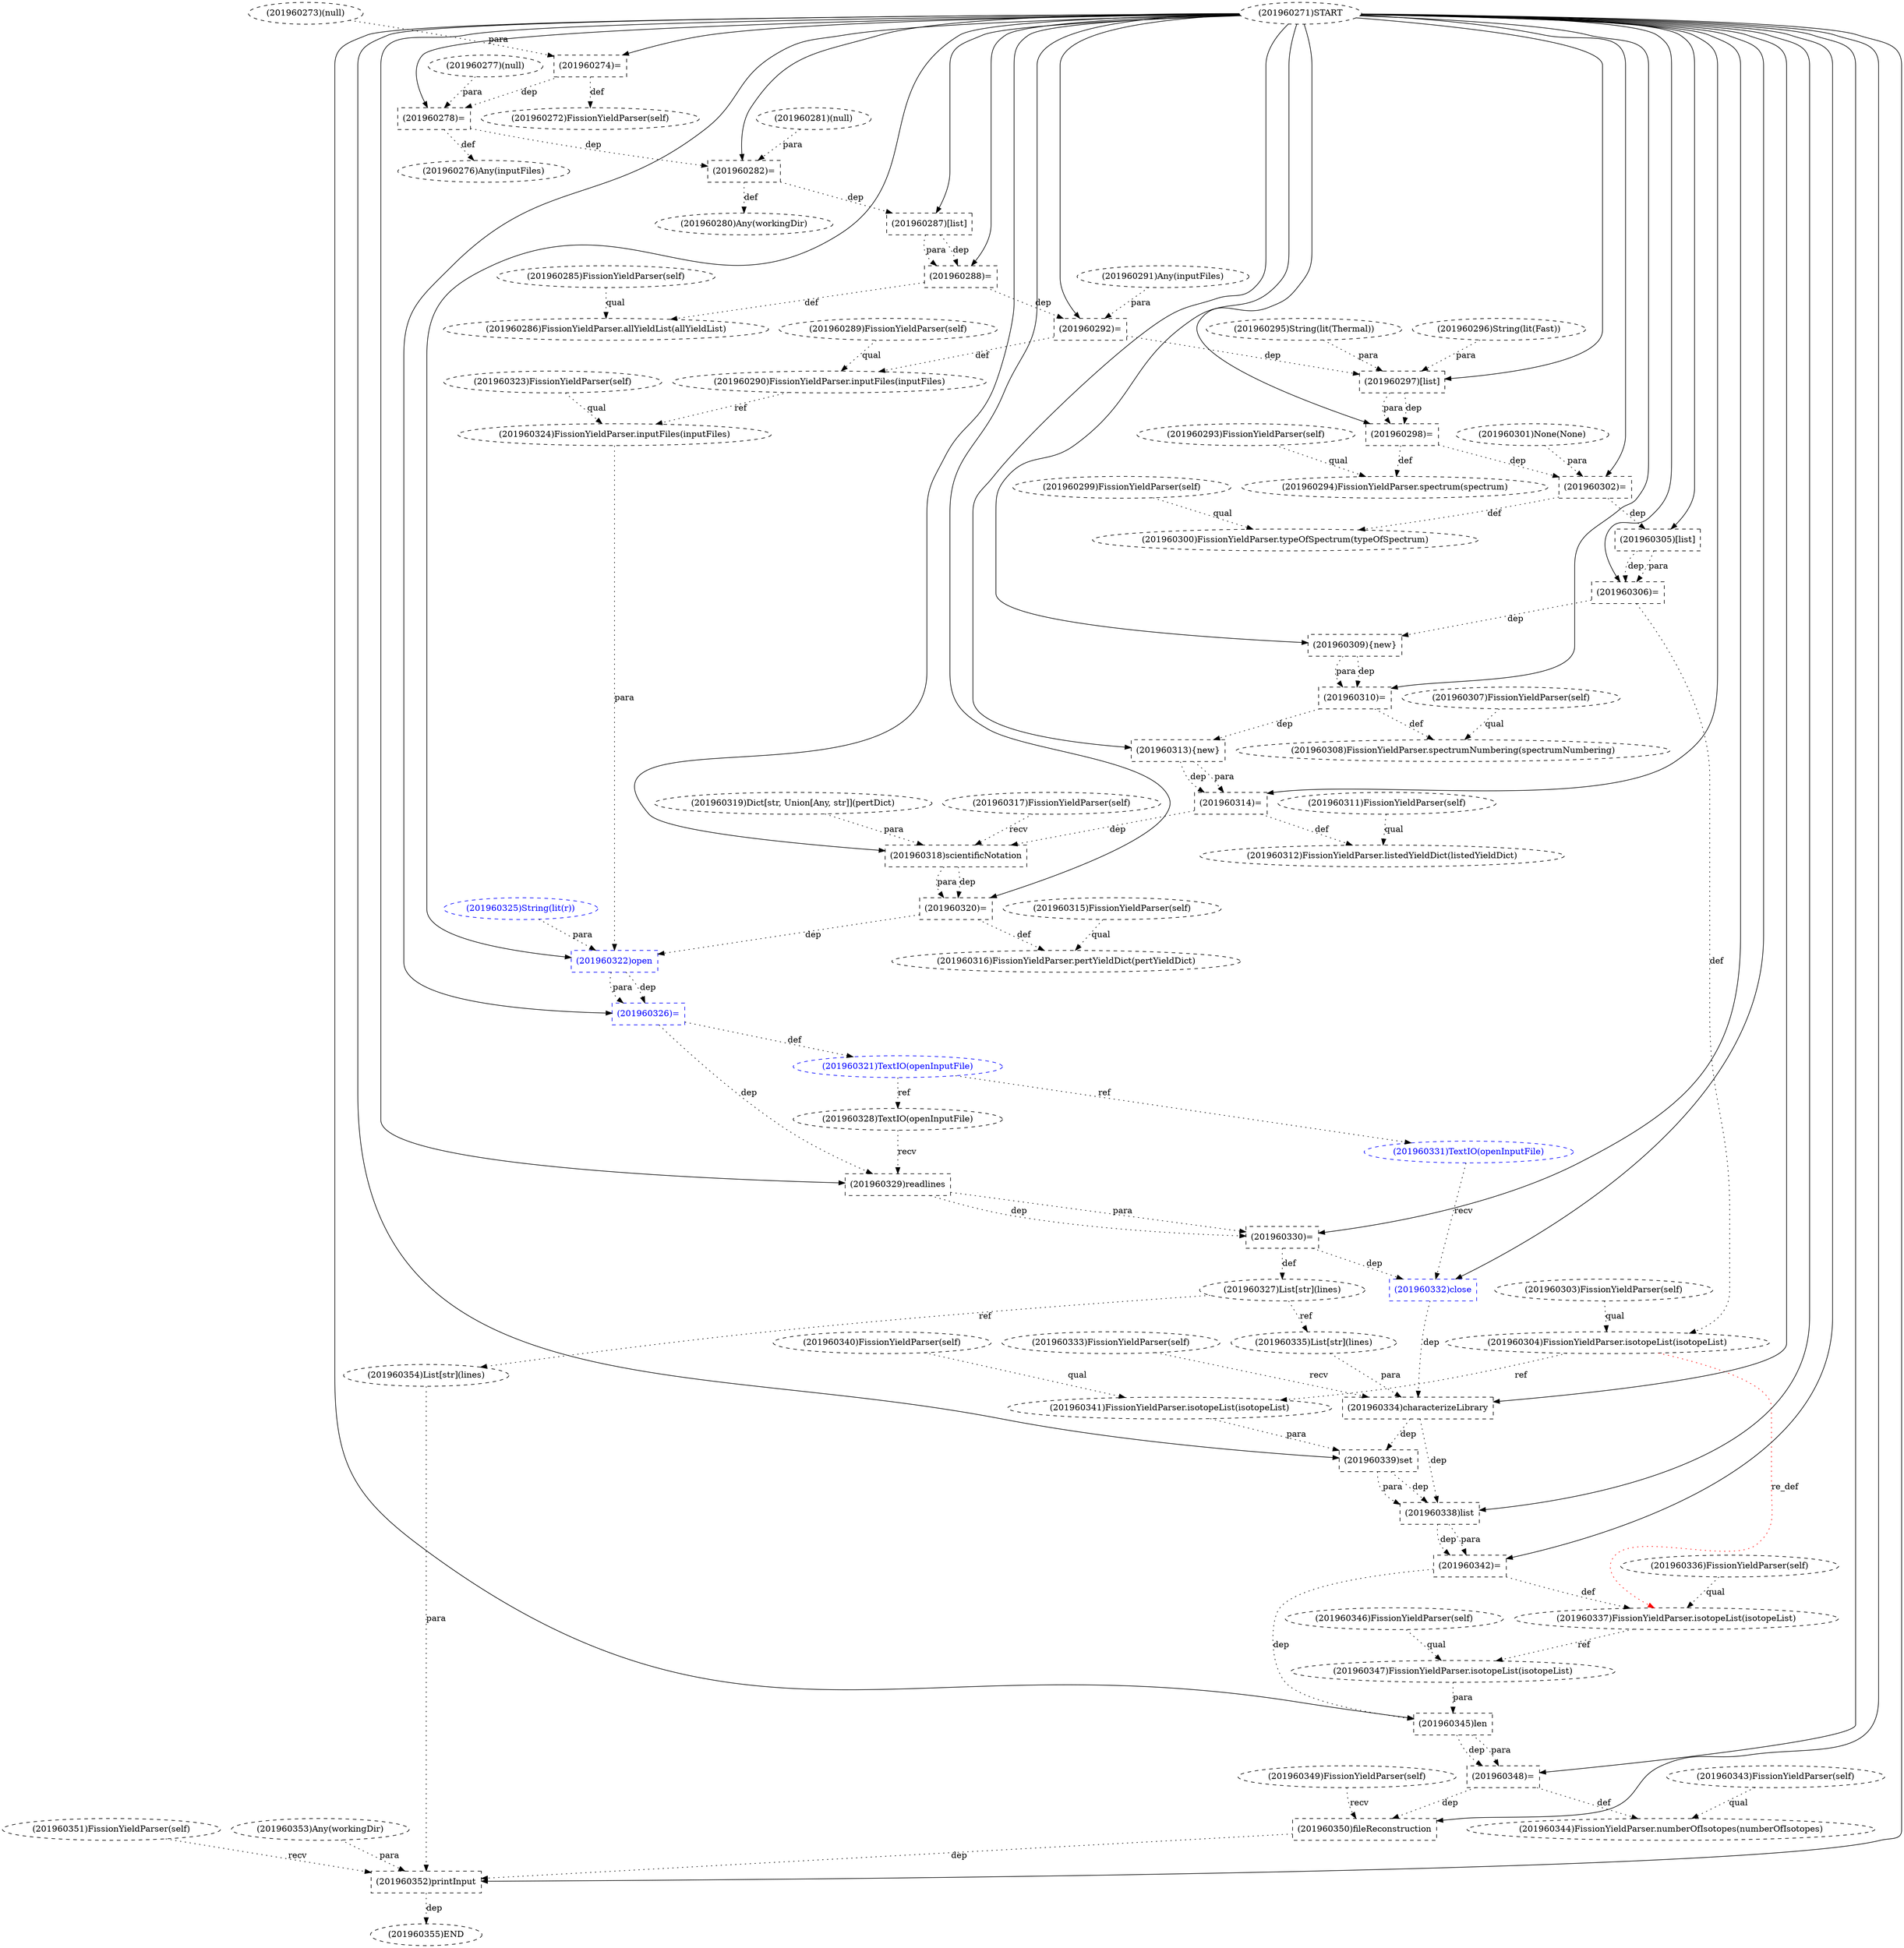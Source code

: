 digraph G {
1 [label="(201960272)FissionYieldParser(self)" shape=ellipse style=dashed]
2 [label="(201960286)FissionYieldParser.allYieldList(allYieldList)" shape=ellipse style=dashed]
3 [label="(201960306)=" shape=box style=dashed]
4 [label="(201960303)FissionYieldParser(self)" shape=ellipse style=dashed]
5 [label="(201960325)String(lit(r))" shape=ellipse style=dashed color=blue fontcolor=blue]
6 [label="(201960351)FissionYieldParser(self)" shape=ellipse style=dashed]
7 [label="(201960300)FissionYieldParser.typeOfSpectrum(typeOfSpectrum)" shape=ellipse style=dashed]
8 [label="(201960353)Any(workingDir)" shape=ellipse style=dashed]
9 [label="(201960310)=" shape=box style=dashed]
10 [label="(201960337)FissionYieldParser.isotopeList(isotopeList)" shape=ellipse style=dashed]
11 [label="(201960350)fileReconstruction" shape=box style=dashed]
12 [label="(201960301)None(None)" shape=ellipse style=dashed]
13 [label="(201960340)FissionYieldParser(self)" shape=ellipse style=dashed]
14 [label="(201960354)List[str](lines)" shape=ellipse style=dashed]
15 [label="(201960280)Any(workingDir)" shape=ellipse style=dashed]
16 [label="(201960317)FissionYieldParser(self)" shape=ellipse style=dashed]
17 [label="(201960311)FissionYieldParser(self)" shape=ellipse style=dashed]
18 [label="(201960302)=" shape=box style=dashed]
19 [label="(201960304)FissionYieldParser.isotopeList(isotopeList)" shape=ellipse style=dashed]
20 [label="(201960323)FissionYieldParser(self)" shape=ellipse style=dashed]
21 [label="(201960290)FissionYieldParser.inputFiles(inputFiles)" shape=ellipse style=dashed]
22 [label="(201960331)TextIO(openInputFile)" shape=ellipse style=dashed color=blue fontcolor=blue]
23 [label="(201960289)FissionYieldParser(self)" shape=ellipse style=dashed]
24 [label="(201960324)FissionYieldParser.inputFiles(inputFiles)" shape=ellipse style=dashed]
25 [label="(201960312)FissionYieldParser.listedYieldDict(listedYieldDict)" shape=ellipse style=dashed]
26 [label="(201960274)=" shape=box style=dashed]
27 [label="(201960292)=" shape=box style=dashed]
28 [label="(201960295)String(lit(Thermal))" shape=ellipse style=dashed]
29 [label="(201960347)FissionYieldParser.isotopeList(isotopeList)" shape=ellipse style=dashed]
30 [label="(201960319)Dict[str, Union[Any, str]](pertDict)" shape=ellipse style=dashed]
31 [label="(201960315)FissionYieldParser(self)" shape=ellipse style=dashed]
32 [label="(201960335)List[str](lines)" shape=ellipse style=dashed]
33 [label="(201960309){new}" shape=box style=dashed]
34 [label="(201960276)Any(inputFiles)" shape=ellipse style=dashed]
35 [label="(201960273)(null)" shape=ellipse style=dashed]
36 [label="(201960322)open" shape=box style=dashed color=blue fontcolor=blue]
37 [label="(201960346)FissionYieldParser(self)" shape=ellipse style=dashed]
38 [label="(201960288)=" shape=box style=dashed]
39 [label="(201960293)FissionYieldParser(self)" shape=ellipse style=dashed]
40 [label="(201960299)FissionYieldParser(self)" shape=ellipse style=dashed]
41 [label="(201960349)FissionYieldParser(self)" shape=ellipse style=dashed]
42 [label="(201960291)Any(inputFiles)" shape=ellipse style=dashed]
43 [label="(201960328)TextIO(openInputFile)" shape=ellipse style=dashed]
44 [label="(201960348)=" shape=box style=dashed]
45 [label="(201960327)List[str](lines)" shape=ellipse style=dashed]
46 [label="(201960341)FissionYieldParser.isotopeList(isotopeList)" shape=ellipse style=dashed]
47 [label="(201960329)readlines" shape=box style=dashed]
48 [label="(201960318)scientificNotation" shape=box style=dashed]
49 [label="(201960352)printInput" shape=box style=dashed]
50 [label="(201960307)FissionYieldParser(self)" shape=ellipse style=dashed]
51 [label="(201960342)=" shape=box style=dashed]
52 [label="(201960316)FissionYieldParser.pertYieldDict(pertYieldDict)" shape=ellipse style=dashed]
53 [label="(201960343)FissionYieldParser(self)" shape=ellipse style=dashed]
54 [label="(201960296)String(lit(Fast))" shape=ellipse style=dashed]
55 [label="(201960332)close" shape=box style=dashed color=blue fontcolor=blue]
56 [label="(201960285)FissionYieldParser(self)" shape=ellipse style=dashed]
57 [label="(201960333)FissionYieldParser(self)" shape=ellipse style=dashed]
58 [label="(201960345)len" shape=box style=dashed]
59 [label="(201960277)(null)" shape=ellipse style=dashed]
60 [label="(201960334)characterizeLibrary" shape=box style=dashed]
61 [label="(201960294)FissionYieldParser.spectrum(spectrum)" shape=ellipse style=dashed]
62 [label="(201960320)=" shape=box style=dashed]
63 [label="(201960287)[list]" shape=box style=dashed]
64 [label="(201960355)END" style=dashed]
65 [label="(201960344)FissionYieldParser.numberOfIsotopes(numberOfIsotopes)" shape=ellipse style=dashed]
66 [label="(201960336)FissionYieldParser(self)" shape=ellipse style=dashed]
67 [label="(201960314)=" shape=box style=dashed]
68 [label="(201960339)set" shape=box style=dashed]
69 [label="(201960271)START" style=dashed]
70 [label="(201960313){new}" shape=box style=dashed]
71 [label="(201960321)TextIO(openInputFile)" shape=ellipse style=dashed color=blue fontcolor=blue]
72 [label="(201960281)(null)" shape=ellipse style=dashed]
73 [label="(201960308)FissionYieldParser.spectrumNumbering(spectrumNumbering)" shape=ellipse style=dashed]
74 [label="(201960297)[list]" shape=box style=dashed]
75 [label="(201960298)=" shape=box style=dashed]
76 [label="(201960282)=" shape=box style=dashed]
77 [label="(201960278)=" shape=box style=dashed]
78 [label="(201960305)[list]" shape=box style=dashed]
79 [label="(201960330)=" shape=box style=dashed]
80 [label="(201960326)=" shape=box style=dashed color=blue fontcolor=blue]
81 [label="(201960338)list" shape=box style=dashed]
26 -> 1 [label="def" style=dotted];
56 -> 2 [label="qual" style=dotted];
38 -> 2 [label="def" style=dotted];
69 -> 3 [label="" style=solid];
78 -> 3 [label="dep" style=dotted];
78 -> 3 [label="para" style=dotted];
40 -> 7 [label="qual" style=dotted];
18 -> 7 [label="def" style=dotted];
69 -> 9 [label="" style=solid];
33 -> 9 [label="dep" style=dotted];
33 -> 9 [label="para" style=dotted];
66 -> 10 [label="qual" style=dotted];
51 -> 10 [label="def" style=dotted];
19 -> 10 [label="re_def" style=dotted color=red];
69 -> 11 [label="" style=solid];
41 -> 11 [label="recv" style=dotted];
44 -> 11 [label="dep" style=dotted];
45 -> 14 [label="ref" style=dotted];
76 -> 15 [label="def" style=dotted];
69 -> 18 [label="" style=solid];
12 -> 18 [label="para" style=dotted];
75 -> 18 [label="dep" style=dotted];
4 -> 19 [label="qual" style=dotted];
3 -> 19 [label="def" style=dotted];
23 -> 21 [label="qual" style=dotted];
27 -> 21 [label="def" style=dotted];
71 -> 22 [label="ref" style=dotted];
20 -> 24 [label="qual" style=dotted];
21 -> 24 [label="ref" style=dotted];
17 -> 25 [label="qual" style=dotted];
67 -> 25 [label="def" style=dotted];
69 -> 26 [label="" style=solid];
35 -> 26 [label="para" style=dotted];
69 -> 27 [label="" style=solid];
42 -> 27 [label="para" style=dotted];
38 -> 27 [label="dep" style=dotted];
37 -> 29 [label="qual" style=dotted];
10 -> 29 [label="ref" style=dotted];
45 -> 32 [label="ref" style=dotted];
69 -> 33 [label="" style=solid];
3 -> 33 [label="dep" style=dotted];
77 -> 34 [label="def" style=dotted];
69 -> 36 [label="" style=solid];
24 -> 36 [label="para" style=dotted];
5 -> 36 [label="para" style=dotted];
62 -> 36 [label="dep" style=dotted];
69 -> 38 [label="" style=solid];
63 -> 38 [label="dep" style=dotted];
63 -> 38 [label="para" style=dotted];
71 -> 43 [label="ref" style=dotted];
69 -> 44 [label="" style=solid];
58 -> 44 [label="dep" style=dotted];
58 -> 44 [label="para" style=dotted];
79 -> 45 [label="def" style=dotted];
13 -> 46 [label="qual" style=dotted];
19 -> 46 [label="ref" style=dotted];
69 -> 47 [label="" style=solid];
43 -> 47 [label="recv" style=dotted];
80 -> 47 [label="dep" style=dotted];
69 -> 48 [label="" style=solid];
16 -> 48 [label="recv" style=dotted];
30 -> 48 [label="para" style=dotted];
67 -> 48 [label="dep" style=dotted];
69 -> 49 [label="" style=solid];
6 -> 49 [label="recv" style=dotted];
8 -> 49 [label="para" style=dotted];
14 -> 49 [label="para" style=dotted];
11 -> 49 [label="dep" style=dotted];
69 -> 51 [label="" style=solid];
81 -> 51 [label="dep" style=dotted];
81 -> 51 [label="para" style=dotted];
31 -> 52 [label="qual" style=dotted];
62 -> 52 [label="def" style=dotted];
69 -> 55 [label="" style=solid];
22 -> 55 [label="recv" style=dotted];
79 -> 55 [label="dep" style=dotted];
69 -> 58 [label="" style=solid];
29 -> 58 [label="para" style=dotted];
51 -> 58 [label="dep" style=dotted];
69 -> 60 [label="" style=solid];
57 -> 60 [label="recv" style=dotted];
32 -> 60 [label="para" style=dotted];
55 -> 60 [label="dep" style=dotted];
39 -> 61 [label="qual" style=dotted];
75 -> 61 [label="def" style=dotted];
69 -> 62 [label="" style=solid];
48 -> 62 [label="dep" style=dotted];
48 -> 62 [label="para" style=dotted];
69 -> 63 [label="" style=solid];
76 -> 63 [label="dep" style=dotted];
49 -> 64 [label="dep" style=dotted];
53 -> 65 [label="qual" style=dotted];
44 -> 65 [label="def" style=dotted];
69 -> 67 [label="" style=solid];
70 -> 67 [label="dep" style=dotted];
70 -> 67 [label="para" style=dotted];
69 -> 68 [label="" style=solid];
46 -> 68 [label="para" style=dotted];
60 -> 68 [label="dep" style=dotted];
69 -> 70 [label="" style=solid];
9 -> 70 [label="dep" style=dotted];
80 -> 71 [label="def" style=dotted];
50 -> 73 [label="qual" style=dotted];
9 -> 73 [label="def" style=dotted];
69 -> 74 [label="" style=solid];
28 -> 74 [label="para" style=dotted];
54 -> 74 [label="para" style=dotted];
27 -> 74 [label="dep" style=dotted];
69 -> 75 [label="" style=solid];
74 -> 75 [label="dep" style=dotted];
74 -> 75 [label="para" style=dotted];
69 -> 76 [label="" style=solid];
72 -> 76 [label="para" style=dotted];
77 -> 76 [label="dep" style=dotted];
69 -> 77 [label="" style=solid];
59 -> 77 [label="para" style=dotted];
26 -> 77 [label="dep" style=dotted];
69 -> 78 [label="" style=solid];
18 -> 78 [label="dep" style=dotted];
69 -> 79 [label="" style=solid];
47 -> 79 [label="dep" style=dotted];
47 -> 79 [label="para" style=dotted];
69 -> 80 [label="" style=solid];
36 -> 80 [label="dep" style=dotted];
36 -> 80 [label="para" style=dotted];
69 -> 81 [label="" style=solid];
68 -> 81 [label="dep" style=dotted];
68 -> 81 [label="para" style=dotted];
60 -> 81 [label="dep" style=dotted];
}